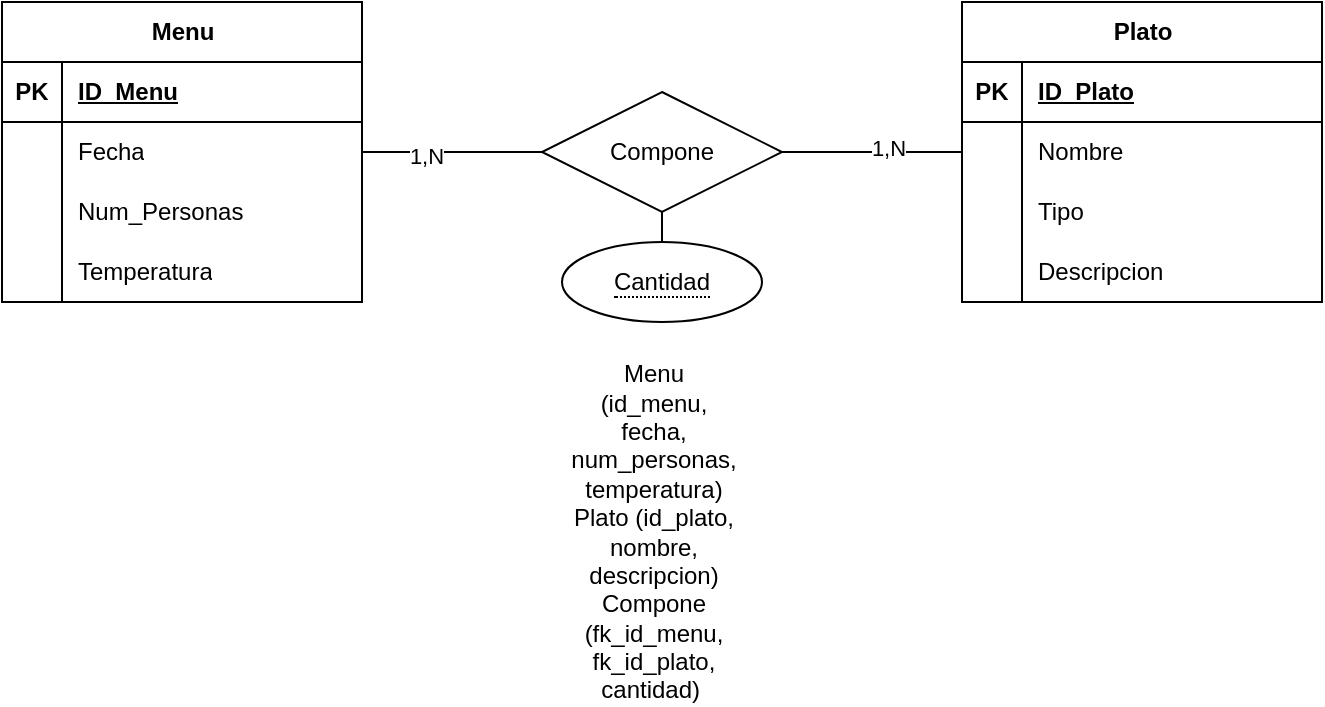 <mxfile version="22.0.4" type="github">
  <diagram name="Página-1" id="oSshZ5akowNSFTycrYSH">
    <mxGraphModel dx="1434" dy="828" grid="1" gridSize="10" guides="1" tooltips="1" connect="1" arrows="1" fold="1" page="1" pageScale="1" pageWidth="827" pageHeight="1169" math="0" shadow="0">
      <root>
        <mxCell id="0" />
        <mxCell id="1" parent="0" />
        <mxCell id="Z6DmoLf8ZXxGUTIYPe1--1" value="Menu" style="shape=table;startSize=30;container=1;collapsible=1;childLayout=tableLayout;fixedRows=1;rowLines=0;fontStyle=1;align=center;resizeLast=1;html=1;" parent="1" vertex="1">
          <mxGeometry x="84" y="160" width="180" height="150" as="geometry" />
        </mxCell>
        <mxCell id="Z6DmoLf8ZXxGUTIYPe1--2" value="" style="shape=tableRow;horizontal=0;startSize=0;swimlaneHead=0;swimlaneBody=0;fillColor=none;collapsible=0;dropTarget=0;points=[[0,0.5],[1,0.5]];portConstraint=eastwest;top=0;left=0;right=0;bottom=1;" parent="Z6DmoLf8ZXxGUTIYPe1--1" vertex="1">
          <mxGeometry y="30" width="180" height="30" as="geometry" />
        </mxCell>
        <mxCell id="Z6DmoLf8ZXxGUTIYPe1--3" value="PK" style="shape=partialRectangle;connectable=0;fillColor=none;top=0;left=0;bottom=0;right=0;fontStyle=1;overflow=hidden;whiteSpace=wrap;html=1;" parent="Z6DmoLf8ZXxGUTIYPe1--2" vertex="1">
          <mxGeometry width="30" height="30" as="geometry">
            <mxRectangle width="30" height="30" as="alternateBounds" />
          </mxGeometry>
        </mxCell>
        <mxCell id="Z6DmoLf8ZXxGUTIYPe1--4" value="ID_Menu" style="shape=partialRectangle;connectable=0;fillColor=none;top=0;left=0;bottom=0;right=0;align=left;spacingLeft=6;fontStyle=5;overflow=hidden;whiteSpace=wrap;html=1;" parent="Z6DmoLf8ZXxGUTIYPe1--2" vertex="1">
          <mxGeometry x="30" width="150" height="30" as="geometry">
            <mxRectangle width="150" height="30" as="alternateBounds" />
          </mxGeometry>
        </mxCell>
        <mxCell id="Z6DmoLf8ZXxGUTIYPe1--5" value="" style="shape=tableRow;horizontal=0;startSize=0;swimlaneHead=0;swimlaneBody=0;fillColor=none;collapsible=0;dropTarget=0;points=[[0,0.5],[1,0.5]];portConstraint=eastwest;top=0;left=0;right=0;bottom=0;" parent="Z6DmoLf8ZXxGUTIYPe1--1" vertex="1">
          <mxGeometry y="60" width="180" height="30" as="geometry" />
        </mxCell>
        <mxCell id="Z6DmoLf8ZXxGUTIYPe1--6" value="" style="shape=partialRectangle;connectable=0;fillColor=none;top=0;left=0;bottom=0;right=0;editable=1;overflow=hidden;whiteSpace=wrap;html=1;" parent="Z6DmoLf8ZXxGUTIYPe1--5" vertex="1">
          <mxGeometry width="30" height="30" as="geometry">
            <mxRectangle width="30" height="30" as="alternateBounds" />
          </mxGeometry>
        </mxCell>
        <mxCell id="Z6DmoLf8ZXxGUTIYPe1--7" value="Fecha" style="shape=partialRectangle;connectable=0;fillColor=none;top=0;left=0;bottom=0;right=0;align=left;spacingLeft=6;overflow=hidden;whiteSpace=wrap;html=1;" parent="Z6DmoLf8ZXxGUTIYPe1--5" vertex="1">
          <mxGeometry x="30" width="150" height="30" as="geometry">
            <mxRectangle width="150" height="30" as="alternateBounds" />
          </mxGeometry>
        </mxCell>
        <mxCell id="Z6DmoLf8ZXxGUTIYPe1--8" value="" style="shape=tableRow;horizontal=0;startSize=0;swimlaneHead=0;swimlaneBody=0;fillColor=none;collapsible=0;dropTarget=0;points=[[0,0.5],[1,0.5]];portConstraint=eastwest;top=0;left=0;right=0;bottom=0;" parent="Z6DmoLf8ZXxGUTIYPe1--1" vertex="1">
          <mxGeometry y="90" width="180" height="30" as="geometry" />
        </mxCell>
        <mxCell id="Z6DmoLf8ZXxGUTIYPe1--9" value="" style="shape=partialRectangle;connectable=0;fillColor=none;top=0;left=0;bottom=0;right=0;editable=1;overflow=hidden;whiteSpace=wrap;html=1;" parent="Z6DmoLf8ZXxGUTIYPe1--8" vertex="1">
          <mxGeometry width="30" height="30" as="geometry">
            <mxRectangle width="30" height="30" as="alternateBounds" />
          </mxGeometry>
        </mxCell>
        <mxCell id="Z6DmoLf8ZXxGUTIYPe1--10" value="Num_Personas" style="shape=partialRectangle;connectable=0;fillColor=none;top=0;left=0;bottom=0;right=0;align=left;spacingLeft=6;overflow=hidden;whiteSpace=wrap;html=1;" parent="Z6DmoLf8ZXxGUTIYPe1--8" vertex="1">
          <mxGeometry x="30" width="150" height="30" as="geometry">
            <mxRectangle width="150" height="30" as="alternateBounds" />
          </mxGeometry>
        </mxCell>
        <mxCell id="Z6DmoLf8ZXxGUTIYPe1--11" value="" style="shape=tableRow;horizontal=0;startSize=0;swimlaneHead=0;swimlaneBody=0;fillColor=none;collapsible=0;dropTarget=0;points=[[0,0.5],[1,0.5]];portConstraint=eastwest;top=0;left=0;right=0;bottom=0;" parent="Z6DmoLf8ZXxGUTIYPe1--1" vertex="1">
          <mxGeometry y="120" width="180" height="30" as="geometry" />
        </mxCell>
        <mxCell id="Z6DmoLf8ZXxGUTIYPe1--12" value="" style="shape=partialRectangle;connectable=0;fillColor=none;top=0;left=0;bottom=0;right=0;editable=1;overflow=hidden;whiteSpace=wrap;html=1;" parent="Z6DmoLf8ZXxGUTIYPe1--11" vertex="1">
          <mxGeometry width="30" height="30" as="geometry">
            <mxRectangle width="30" height="30" as="alternateBounds" />
          </mxGeometry>
        </mxCell>
        <mxCell id="Z6DmoLf8ZXxGUTIYPe1--13" value="Temperatura" style="shape=partialRectangle;connectable=0;fillColor=none;top=0;left=0;bottom=0;right=0;align=left;spacingLeft=6;overflow=hidden;whiteSpace=wrap;html=1;" parent="Z6DmoLf8ZXxGUTIYPe1--11" vertex="1">
          <mxGeometry x="30" width="150" height="30" as="geometry">
            <mxRectangle width="150" height="30" as="alternateBounds" />
          </mxGeometry>
        </mxCell>
        <mxCell id="Z6DmoLf8ZXxGUTIYPe1--14" value="Plato" style="shape=table;startSize=30;container=1;collapsible=1;childLayout=tableLayout;fixedRows=1;rowLines=0;fontStyle=1;align=center;resizeLast=1;html=1;" parent="1" vertex="1">
          <mxGeometry x="564" y="160" width="180" height="150" as="geometry" />
        </mxCell>
        <mxCell id="Z6DmoLf8ZXxGUTIYPe1--15" value="" style="shape=tableRow;horizontal=0;startSize=0;swimlaneHead=0;swimlaneBody=0;fillColor=none;collapsible=0;dropTarget=0;points=[[0,0.5],[1,0.5]];portConstraint=eastwest;top=0;left=0;right=0;bottom=1;" parent="Z6DmoLf8ZXxGUTIYPe1--14" vertex="1">
          <mxGeometry y="30" width="180" height="30" as="geometry" />
        </mxCell>
        <mxCell id="Z6DmoLf8ZXxGUTIYPe1--16" value="PK" style="shape=partialRectangle;connectable=0;fillColor=none;top=0;left=0;bottom=0;right=0;fontStyle=1;overflow=hidden;whiteSpace=wrap;html=1;" parent="Z6DmoLf8ZXxGUTIYPe1--15" vertex="1">
          <mxGeometry width="30" height="30" as="geometry">
            <mxRectangle width="30" height="30" as="alternateBounds" />
          </mxGeometry>
        </mxCell>
        <mxCell id="Z6DmoLf8ZXxGUTIYPe1--17" value="ID_Plato" style="shape=partialRectangle;connectable=0;fillColor=none;top=0;left=0;bottom=0;right=0;align=left;spacingLeft=6;fontStyle=5;overflow=hidden;whiteSpace=wrap;html=1;" parent="Z6DmoLf8ZXxGUTIYPe1--15" vertex="1">
          <mxGeometry x="30" width="150" height="30" as="geometry">
            <mxRectangle width="150" height="30" as="alternateBounds" />
          </mxGeometry>
        </mxCell>
        <mxCell id="Z6DmoLf8ZXxGUTIYPe1--18" value="" style="shape=tableRow;horizontal=0;startSize=0;swimlaneHead=0;swimlaneBody=0;fillColor=none;collapsible=0;dropTarget=0;points=[[0,0.5],[1,0.5]];portConstraint=eastwest;top=0;left=0;right=0;bottom=0;" parent="Z6DmoLf8ZXxGUTIYPe1--14" vertex="1">
          <mxGeometry y="60" width="180" height="30" as="geometry" />
        </mxCell>
        <mxCell id="Z6DmoLf8ZXxGUTIYPe1--19" value="" style="shape=partialRectangle;connectable=0;fillColor=none;top=0;left=0;bottom=0;right=0;editable=1;overflow=hidden;whiteSpace=wrap;html=1;" parent="Z6DmoLf8ZXxGUTIYPe1--18" vertex="1">
          <mxGeometry width="30" height="30" as="geometry">
            <mxRectangle width="30" height="30" as="alternateBounds" />
          </mxGeometry>
        </mxCell>
        <mxCell id="Z6DmoLf8ZXxGUTIYPe1--20" value="Nombre" style="shape=partialRectangle;connectable=0;fillColor=none;top=0;left=0;bottom=0;right=0;align=left;spacingLeft=6;overflow=hidden;whiteSpace=wrap;html=1;" parent="Z6DmoLf8ZXxGUTIYPe1--18" vertex="1">
          <mxGeometry x="30" width="150" height="30" as="geometry">
            <mxRectangle width="150" height="30" as="alternateBounds" />
          </mxGeometry>
        </mxCell>
        <mxCell id="Z6DmoLf8ZXxGUTIYPe1--21" value="" style="shape=tableRow;horizontal=0;startSize=0;swimlaneHead=0;swimlaneBody=0;fillColor=none;collapsible=0;dropTarget=0;points=[[0,0.5],[1,0.5]];portConstraint=eastwest;top=0;left=0;right=0;bottom=0;" parent="Z6DmoLf8ZXxGUTIYPe1--14" vertex="1">
          <mxGeometry y="90" width="180" height="30" as="geometry" />
        </mxCell>
        <mxCell id="Z6DmoLf8ZXxGUTIYPe1--22" value="" style="shape=partialRectangle;connectable=0;fillColor=none;top=0;left=0;bottom=0;right=0;editable=1;overflow=hidden;whiteSpace=wrap;html=1;" parent="Z6DmoLf8ZXxGUTIYPe1--21" vertex="1">
          <mxGeometry width="30" height="30" as="geometry">
            <mxRectangle width="30" height="30" as="alternateBounds" />
          </mxGeometry>
        </mxCell>
        <mxCell id="Z6DmoLf8ZXxGUTIYPe1--23" value="Tipo" style="shape=partialRectangle;connectable=0;fillColor=none;top=0;left=0;bottom=0;right=0;align=left;spacingLeft=6;overflow=hidden;whiteSpace=wrap;html=1;" parent="Z6DmoLf8ZXxGUTIYPe1--21" vertex="1">
          <mxGeometry x="30" width="150" height="30" as="geometry">
            <mxRectangle width="150" height="30" as="alternateBounds" />
          </mxGeometry>
        </mxCell>
        <mxCell id="Z6DmoLf8ZXxGUTIYPe1--24" value="" style="shape=tableRow;horizontal=0;startSize=0;swimlaneHead=0;swimlaneBody=0;fillColor=none;collapsible=0;dropTarget=0;points=[[0,0.5],[1,0.5]];portConstraint=eastwest;top=0;left=0;right=0;bottom=0;" parent="Z6DmoLf8ZXxGUTIYPe1--14" vertex="1">
          <mxGeometry y="120" width="180" height="30" as="geometry" />
        </mxCell>
        <mxCell id="Z6DmoLf8ZXxGUTIYPe1--25" value="" style="shape=partialRectangle;connectable=0;fillColor=none;top=0;left=0;bottom=0;right=0;editable=1;overflow=hidden;whiteSpace=wrap;html=1;" parent="Z6DmoLf8ZXxGUTIYPe1--24" vertex="1">
          <mxGeometry width="30" height="30" as="geometry">
            <mxRectangle width="30" height="30" as="alternateBounds" />
          </mxGeometry>
        </mxCell>
        <mxCell id="Z6DmoLf8ZXxGUTIYPe1--26" value="Descripcion" style="shape=partialRectangle;connectable=0;fillColor=none;top=0;left=0;bottom=0;right=0;align=left;spacingLeft=6;overflow=hidden;whiteSpace=wrap;html=1;" parent="Z6DmoLf8ZXxGUTIYPe1--24" vertex="1">
          <mxGeometry x="30" width="150" height="30" as="geometry">
            <mxRectangle width="150" height="30" as="alternateBounds" />
          </mxGeometry>
        </mxCell>
        <mxCell id="Z6DmoLf8ZXxGUTIYPe1--30" value="Compone" style="shape=rhombus;perimeter=rhombusPerimeter;whiteSpace=wrap;html=1;align=center;" parent="1" vertex="1">
          <mxGeometry x="354" y="205" width="120" height="60" as="geometry" />
        </mxCell>
        <mxCell id="Z6DmoLf8ZXxGUTIYPe1--35" value="" style="endArrow=none;html=1;rounded=0;exitX=1;exitY=0.5;exitDx=0;exitDy=0;entryX=0;entryY=0.5;entryDx=0;entryDy=0;" parent="1" source="Z6DmoLf8ZXxGUTIYPe1--30" target="Z6DmoLf8ZXxGUTIYPe1--18" edge="1">
          <mxGeometry relative="1" as="geometry">
            <mxPoint x="434" y="234.5" as="sourcePoint" />
            <mxPoint x="574" y="234.5" as="targetPoint" />
          </mxGeometry>
        </mxCell>
        <mxCell id="Z6DmoLf8ZXxGUTIYPe1--37" value="1,N" style="edgeLabel;html=1;align=center;verticalAlign=middle;resizable=0;points=[];" parent="Z6DmoLf8ZXxGUTIYPe1--35" vertex="1" connectable="0">
          <mxGeometry x="0.178" y="2" relative="1" as="geometry">
            <mxPoint as="offset" />
          </mxGeometry>
        </mxCell>
        <mxCell id="Z6DmoLf8ZXxGUTIYPe1--36" value="" style="endArrow=none;html=1;rounded=0;exitX=1;exitY=0.5;exitDx=0;exitDy=0;entryX=0;entryY=0.5;entryDx=0;entryDy=0;" parent="1" source="Z6DmoLf8ZXxGUTIYPe1--5" target="Z6DmoLf8ZXxGUTIYPe1--30" edge="1">
          <mxGeometry relative="1" as="geometry">
            <mxPoint x="254" y="234.5" as="sourcePoint" />
            <mxPoint x="304" y="235" as="targetPoint" />
          </mxGeometry>
        </mxCell>
        <mxCell id="Z6DmoLf8ZXxGUTIYPe1--40" value="1,N" style="edgeLabel;html=1;align=center;verticalAlign=middle;resizable=0;points=[];" parent="Z6DmoLf8ZXxGUTIYPe1--36" vertex="1" connectable="0">
          <mxGeometry x="-0.297" y="-2" relative="1" as="geometry">
            <mxPoint as="offset" />
          </mxGeometry>
        </mxCell>
        <mxCell id="Z6DmoLf8ZXxGUTIYPe1--38" value="" style="endArrow=none;html=1;rounded=0;exitX=0.5;exitY=1;exitDx=0;exitDy=0;" parent="1" source="Z6DmoLf8ZXxGUTIYPe1--30" target="Z6DmoLf8ZXxGUTIYPe1--39" edge="1">
          <mxGeometry relative="1" as="geometry">
            <mxPoint x="454" y="255" as="sourcePoint" />
            <mxPoint x="414" y="310" as="targetPoint" />
          </mxGeometry>
        </mxCell>
        <mxCell id="Z6DmoLf8ZXxGUTIYPe1--39" value="&lt;span style=&quot;border-bottom: 1px dotted&quot;&gt;Cantidad&lt;/span&gt;" style="ellipse;whiteSpace=wrap;html=1;align=center;" parent="1" vertex="1">
          <mxGeometry x="364" y="280" width="100" height="40" as="geometry" />
        </mxCell>
        <mxCell id="oMDPHmmvpc1I7Un1J_bT-1" value="Menu (id_menu, fecha, num_personas, temperatura)&lt;br&gt;Plato (id_plato, nombre, descripcion)&lt;br&gt;Compone (fk_id_menu, fk_id_plato, cantidad)&amp;nbsp;" style="text;html=1;strokeColor=none;fillColor=none;align=center;verticalAlign=middle;whiteSpace=wrap;rounded=0;" vertex="1" parent="1">
          <mxGeometry x="380" y="410" width="60" height="30" as="geometry" />
        </mxCell>
      </root>
    </mxGraphModel>
  </diagram>
</mxfile>
